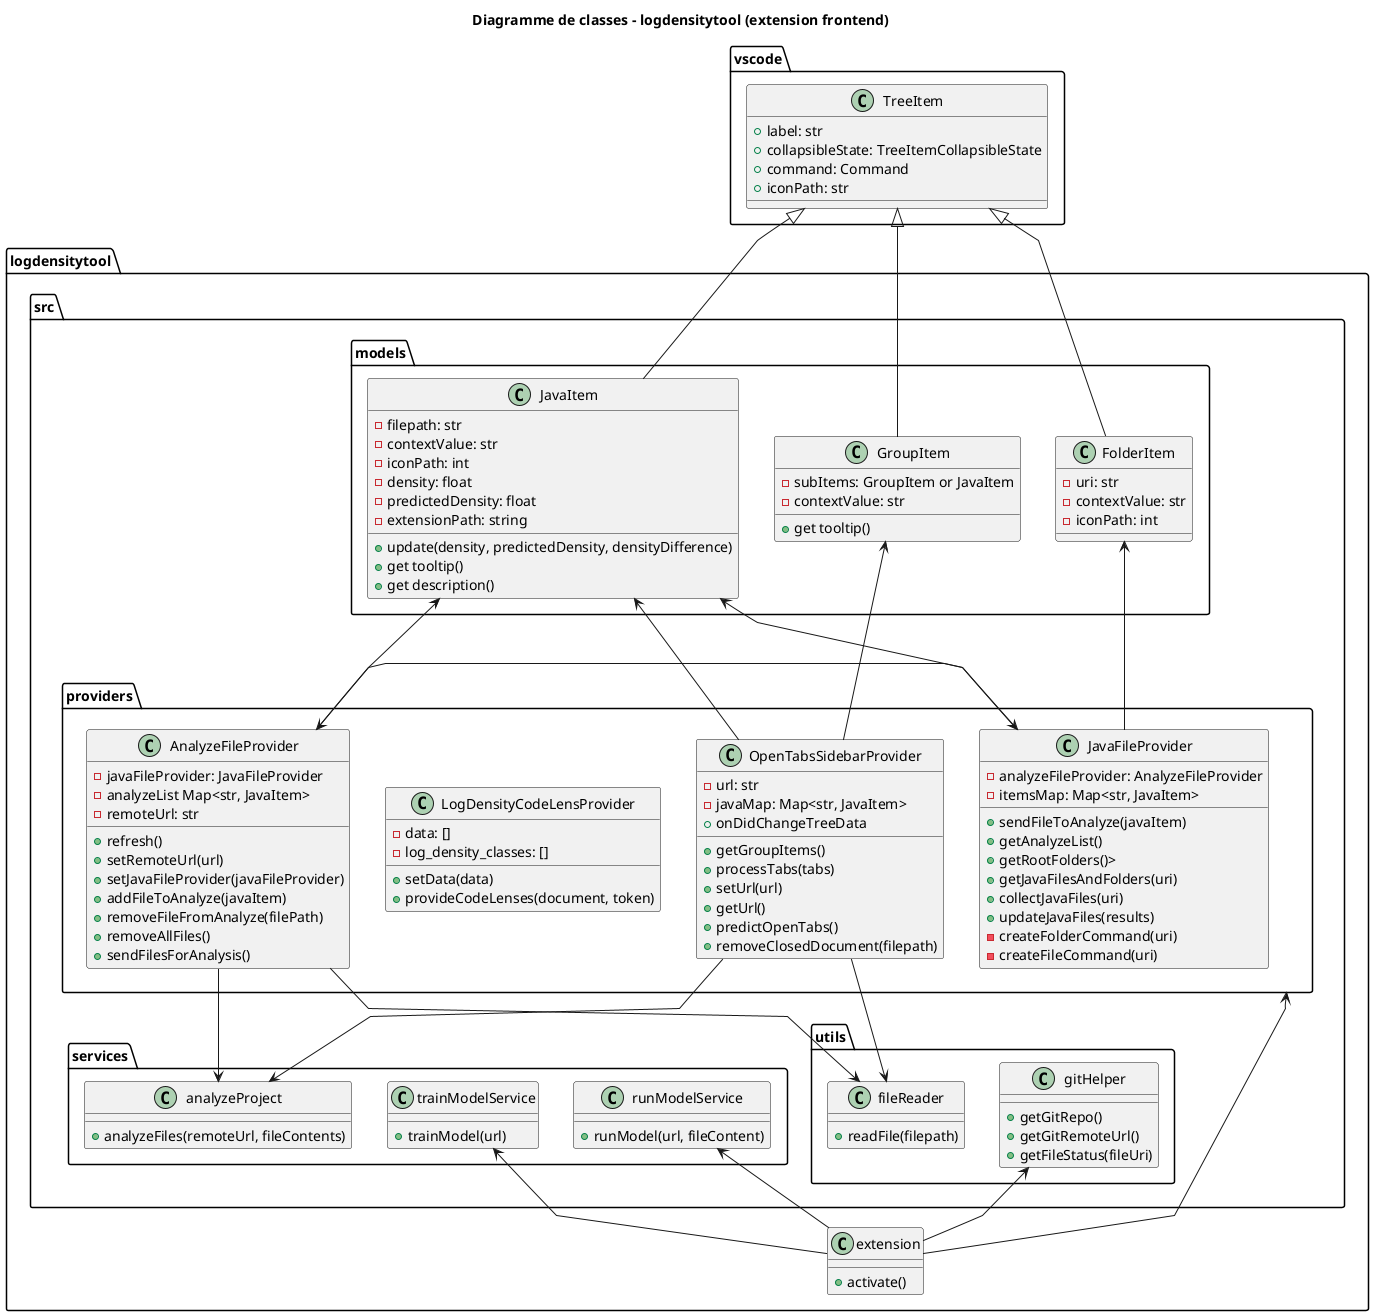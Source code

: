 @startuml
skinparam linetype polyline

title Diagramme de classes - logdensitytool (extension frontend)

class vscode.TreeItem {
  +label: str
  +collapsibleState: TreeItemCollapsibleState
  +command: Command
  +iconPath: str
}

package logdensitytool {
    package src {
        package models {
            class FolderItem {
                -uri: str
                -contextValue: str
                -iconPath: int
            }

            class GroupItem {
                -subItems: GroupItem or JavaItem
                -contextValue: str
                +get tooltip()
            }

            class JavaItem {
                -filepath: str
                -contextValue: str
                -iconPath: int
                -density: float
                -predictedDensity: float
                -extensionPath: string
                +update(density, predictedDensity, densityDifference)
                +get tooltip()
                +get description()
            }

            vscode.TreeItem <|-- FolderItem
            vscode.TreeItem <|-- GroupItem
            vscode.TreeItem <|-- JavaItem
        }

        package services {
            class analyzeProject {
                +analyzeFiles(remoteUrl, fileContents)
            }

            class runModelService {
                +runModel(url, fileContent)
            }

            class trainModelService {
                +trainModel(url)
            }
        }

        package utils {
            class fileReader {
                +readFile(filepath)
            }

            class gitHelper {
                +getGitRepo()
                +getGitRemoteUrl()
                +getFileStatus(fileUri)
            }
        }

        package providers {
            class LogDensityCodeLensProvider {
                -data: []
                -log_density_classes: []
                +setData(data)
                +provideCodeLenses(document, token)
            }

            class AnalyzeFileProvider {
                -javaFileProvider: JavaFileProvider
                -analyzeList Map<str, JavaItem>
                -remoteUrl: str
                +refresh()
                +setRemoteUrl(url)
                +setJavaFileProvider(javaFileProvider)
                +addFileToAnalyze(javaItem)
                +removeFileFromAnalyze(filePath)
                +removeAllFiles()
                +sendFilesForAnalysis()
            }
            AnalyzeFileProvider <-> JavaFileProvider

            class JavaFileProvider {
                -analyzeFileProvider: AnalyzeFileProvider
                -itemsMap: Map<str, JavaItem>
                +sendFileToAnalyze(javaItem)
                +getAnalyzeList()
                +getRootFolders()>
                +getJavaFilesAndFolders(uri)
                +collectJavaFiles(uri)
                +updateJavaFiles(results)
                -createFolderCommand(uri)
                -createFileCommand(uri)
            }

            class OpenTabsSidebarProvider {
                -url: str
                -javaMap: Map<str, JavaItem>
                +onDidChangeTreeData
                +getGroupItems()
                +processTabs(tabs)
                +setUrl(url)
                +getUrl()
                +predictOpenTabs()
                +removeClosedDocument(filepath)
            }
        }
    }

    class extension {
        +activate()
    }

    extension -u-> trainModelService
    extension -u-> runModelService
    extension -u-> gitHelper
    extension -u-> providers

    AnalyzeFileProvider --> analyzeProject
    AnalyzeFileProvider --> fileReader
    AnalyzeFileProvider -u--> JavaItem

    JavaFileProvider -u--> FolderItem
    JavaFileProvider -u--> JavaItem

    OpenTabsSidebarProvider -u--> GroupItem
    OpenTabsSidebarProvider -u--> JavaItem
    OpenTabsSidebarProvider --> analyzeProject
    OpenTabsSidebarProvider --> fileReader
}

@enduml